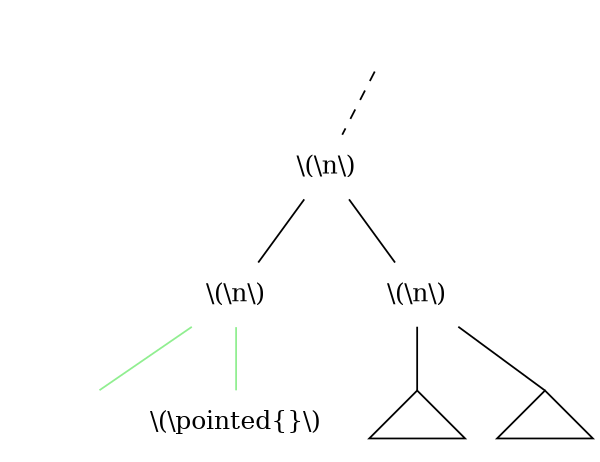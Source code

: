 graph {
	size="4,4"
    graph [splines=false]
	r [label="" shape=none]

    1 [label="\\(\\n\\)" shape=none]
    2 [label="\\(\\n\\)" shape=none]
    3 [label="" shape=none]
    4 [label="\\(\\pointed{}\\)" shape=none]
    5 [label="" shape=none]

    v [label="\\(\\n\\)" shape=none]
    vl [label="" shape=triangle]
    vr [label="" shape=triangle]

	rr [label="" shape=none]
    r -- rr [style=invis]

    r -- 1 [style=dashed]
    1 -- 2
    2 -- 3 [color=lightgreen]
    2 -- 4 [color=lightgreen]
    1 -- v
    v -- vl [headport=n]
    v -- vr [headport=n]
}
